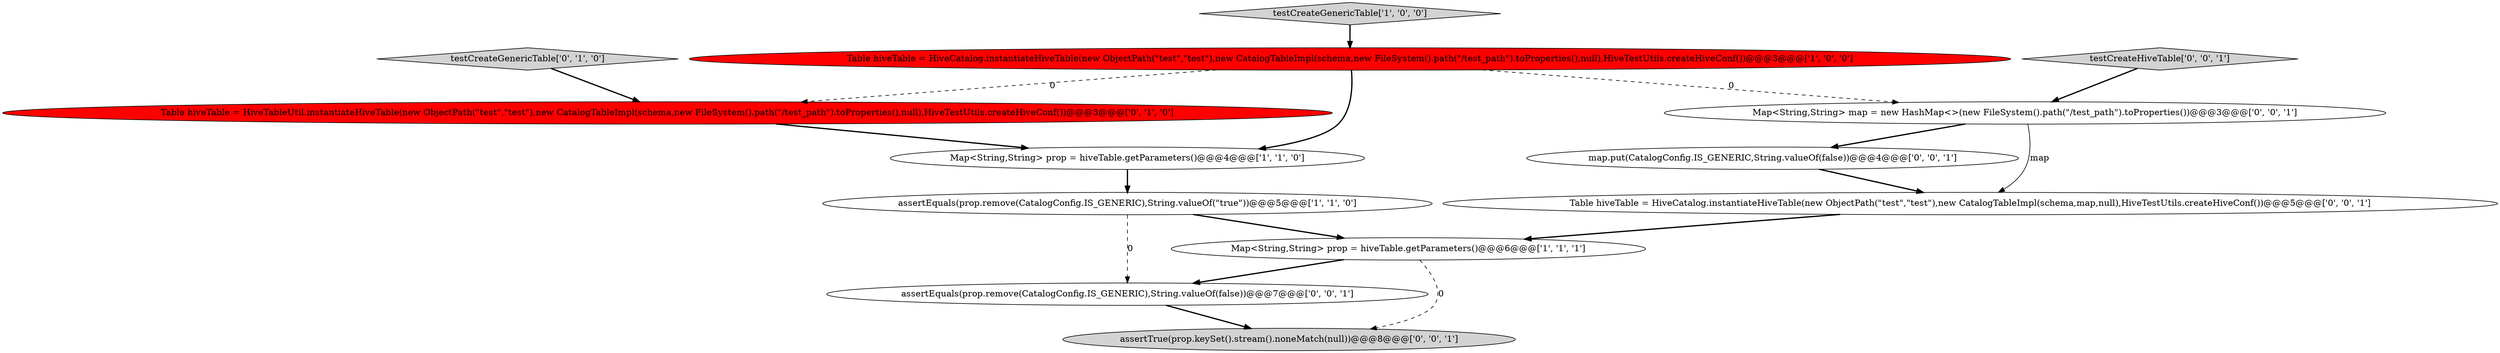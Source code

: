 digraph {
5 [style = filled, label = "testCreateGenericTable['0', '1', '0']", fillcolor = lightgray, shape = diamond image = "AAA0AAABBB2BBB"];
0 [style = filled, label = "Table hiveTable = HiveCatalog.instantiateHiveTable(new ObjectPath(\"test\",\"test\"),new CatalogTableImpl(schema,new FileSystem().path(\"/test_path\").toProperties(),null),HiveTestUtils.createHiveConf())@@@3@@@['1', '0', '0']", fillcolor = red, shape = ellipse image = "AAA1AAABBB1BBB"];
9 [style = filled, label = "testCreateHiveTable['0', '0', '1']", fillcolor = lightgray, shape = diamond image = "AAA0AAABBB3BBB"];
10 [style = filled, label = "assertEquals(prop.remove(CatalogConfig.IS_GENERIC),String.valueOf(false))@@@7@@@['0', '0', '1']", fillcolor = white, shape = ellipse image = "AAA0AAABBB3BBB"];
12 [style = filled, label = "map.put(CatalogConfig.IS_GENERIC,String.valueOf(false))@@@4@@@['0', '0', '1']", fillcolor = white, shape = ellipse image = "AAA0AAABBB3BBB"];
7 [style = filled, label = "Map<String,String> map = new HashMap<>(new FileSystem().path(\"/test_path\").toProperties())@@@3@@@['0', '0', '1']", fillcolor = white, shape = ellipse image = "AAA0AAABBB3BBB"];
2 [style = filled, label = "testCreateGenericTable['1', '0', '0']", fillcolor = lightgray, shape = diamond image = "AAA0AAABBB1BBB"];
11 [style = filled, label = "assertTrue(prop.keySet().stream().noneMatch(null))@@@8@@@['0', '0', '1']", fillcolor = lightgray, shape = ellipse image = "AAA0AAABBB3BBB"];
1 [style = filled, label = "assertEquals(prop.remove(CatalogConfig.IS_GENERIC),String.valueOf(\"true\"))@@@5@@@['1', '1', '0']", fillcolor = white, shape = ellipse image = "AAA0AAABBB1BBB"];
6 [style = filled, label = "Table hiveTable = HiveTableUtil.instantiateHiveTable(new ObjectPath(\"test\",\"test\"),new CatalogTableImpl(schema,new FileSystem().path(\"/test_path\").toProperties(),null),HiveTestUtils.createHiveConf())@@@3@@@['0', '1', '0']", fillcolor = red, shape = ellipse image = "AAA1AAABBB2BBB"];
3 [style = filled, label = "Map<String,String> prop = hiveTable.getParameters()@@@6@@@['1', '1', '1']", fillcolor = white, shape = ellipse image = "AAA0AAABBB1BBB"];
8 [style = filled, label = "Table hiveTable = HiveCatalog.instantiateHiveTable(new ObjectPath(\"test\",\"test\"),new CatalogTableImpl(schema,map,null),HiveTestUtils.createHiveConf())@@@5@@@['0', '0', '1']", fillcolor = white, shape = ellipse image = "AAA0AAABBB3BBB"];
4 [style = filled, label = "Map<String,String> prop = hiveTable.getParameters()@@@4@@@['1', '1', '0']", fillcolor = white, shape = ellipse image = "AAA0AAABBB1BBB"];
1->3 [style = bold, label=""];
3->10 [style = bold, label=""];
6->4 [style = bold, label=""];
7->8 [style = solid, label="map"];
4->1 [style = bold, label=""];
2->0 [style = bold, label=""];
1->10 [style = dashed, label="0"];
5->6 [style = bold, label=""];
9->7 [style = bold, label=""];
0->7 [style = dashed, label="0"];
0->4 [style = bold, label=""];
7->12 [style = bold, label=""];
12->8 [style = bold, label=""];
3->11 [style = dashed, label="0"];
0->6 [style = dashed, label="0"];
8->3 [style = bold, label=""];
10->11 [style = bold, label=""];
}
